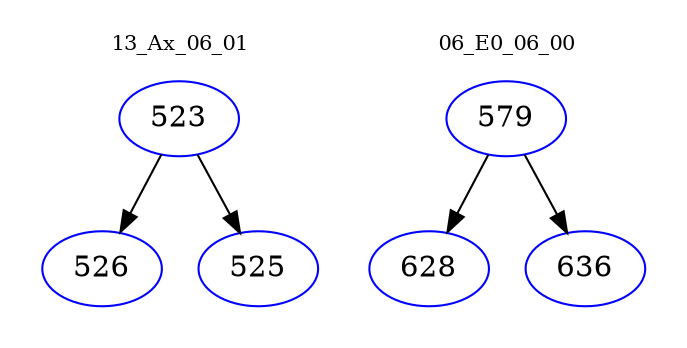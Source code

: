 digraph{
subgraph cluster_0 {
color = white
label = "13_Ax_06_01";
fontsize=10;
T0_523 [label="523", color="blue"]
T0_523 -> T0_526 [color="black"]
T0_526 [label="526", color="blue"]
T0_523 -> T0_525 [color="black"]
T0_525 [label="525", color="blue"]
}
subgraph cluster_1 {
color = white
label = "06_E0_06_00";
fontsize=10;
T1_579 [label="579", color="blue"]
T1_579 -> T1_628 [color="black"]
T1_628 [label="628", color="blue"]
T1_579 -> T1_636 [color="black"]
T1_636 [label="636", color="blue"]
}
}

